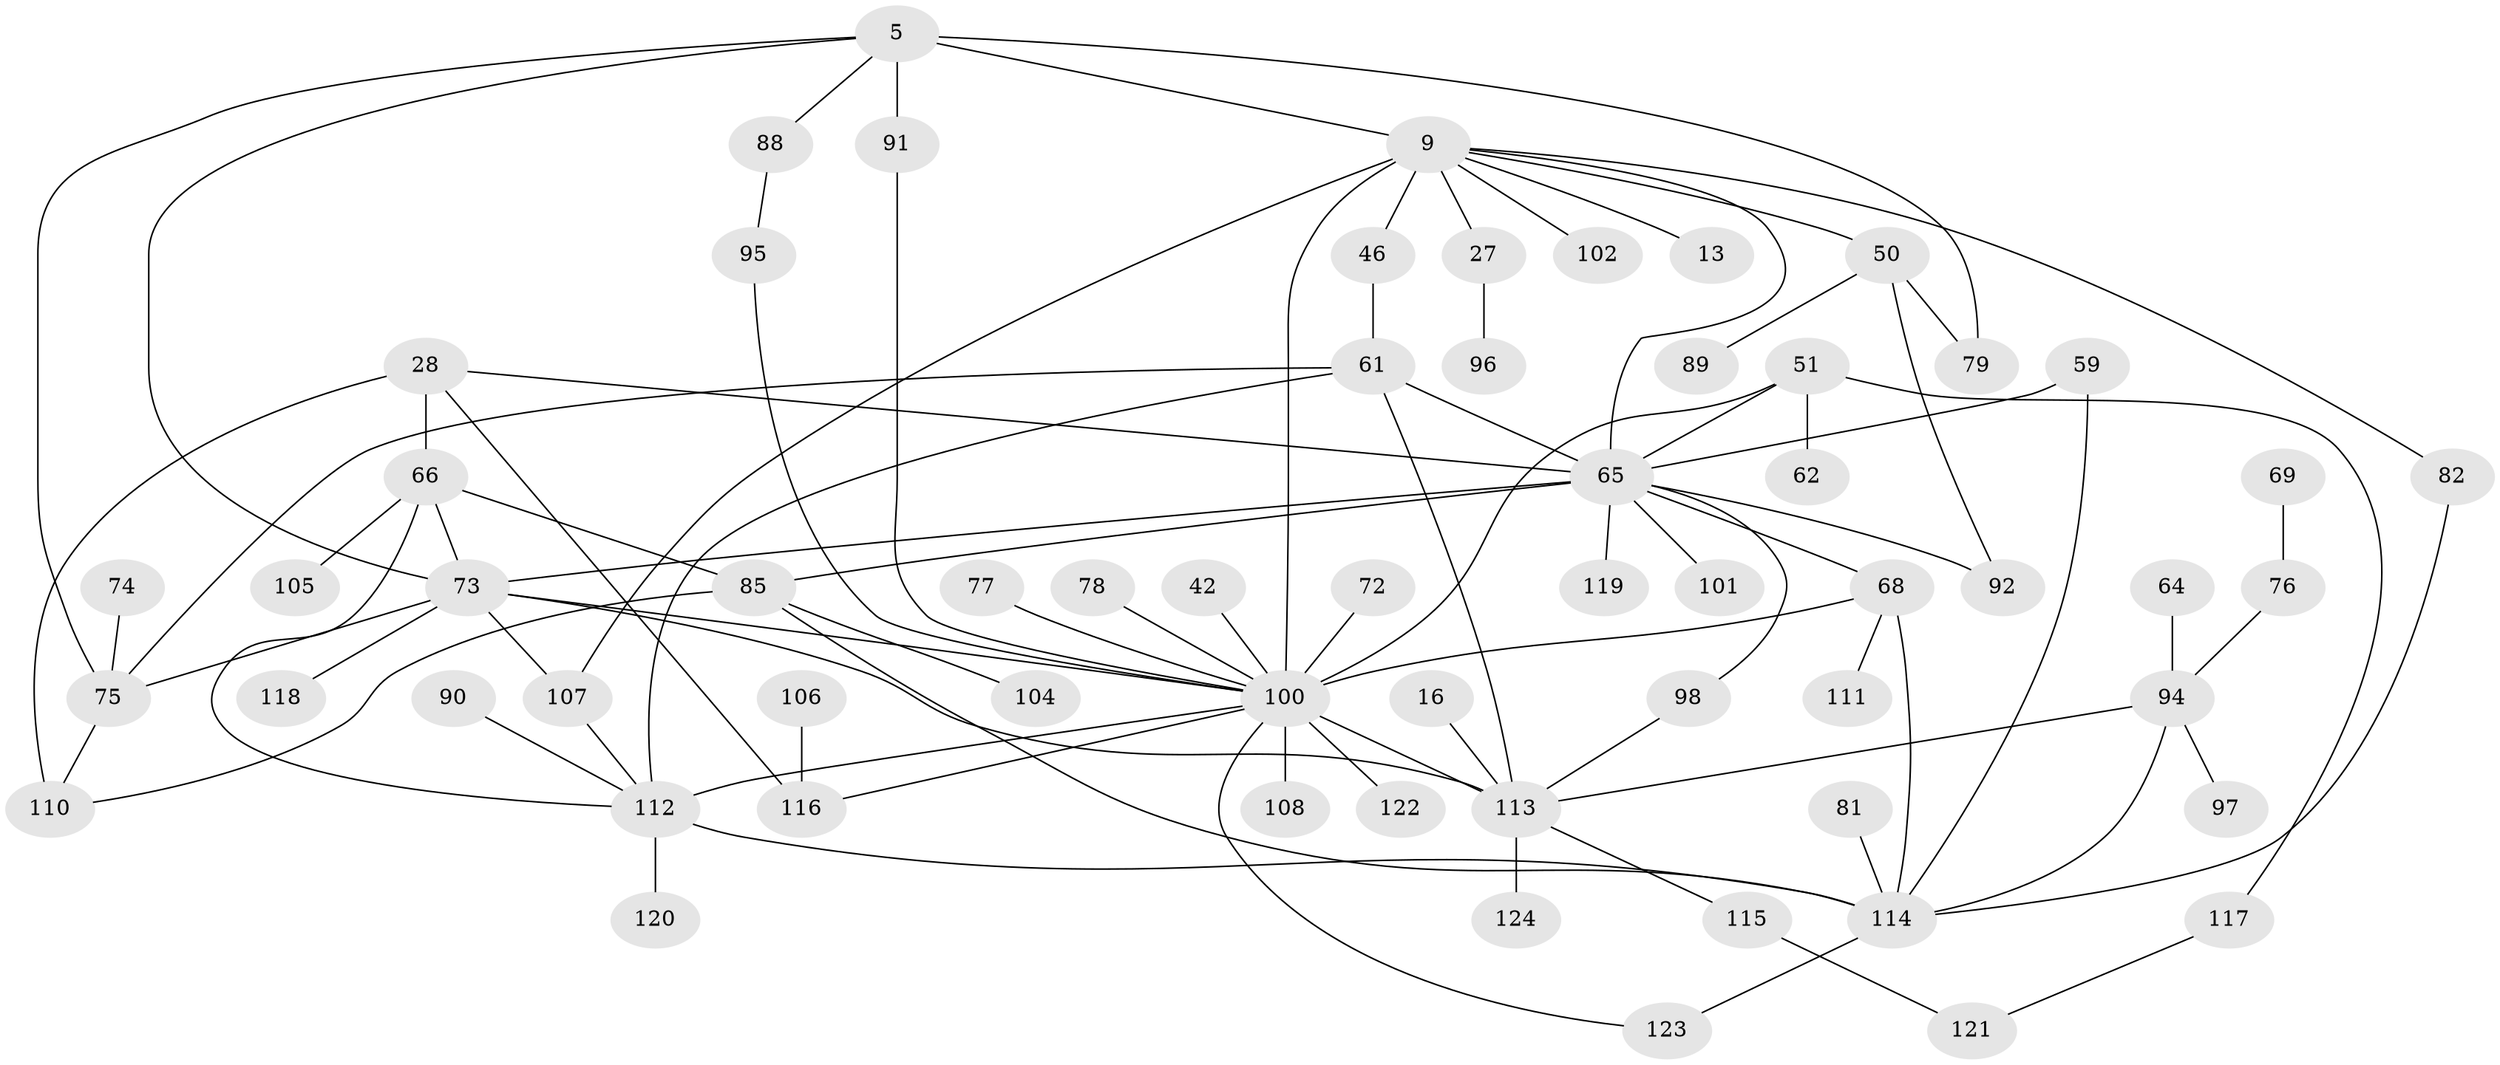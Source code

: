 // original degree distribution, {6: 0.04838709677419355, 8: 0.024193548387096774, 3: 0.21774193548387097, 4: 0.10483870967741936, 2: 0.27419354838709675, 5: 0.056451612903225805, 1: 0.2661290322580645, 7: 0.008064516129032258}
// Generated by graph-tools (version 1.1) at 2025/42/03/09/25 04:42:17]
// undirected, 62 vertices, 91 edges
graph export_dot {
graph [start="1"]
  node [color=gray90,style=filled];
  5;
  9 [super="+7"];
  13;
  16 [super="+6"];
  27;
  28;
  42;
  46;
  50;
  51;
  59;
  61 [super="+15"];
  62;
  64;
  65 [super="+22+41+29+19+25+35"];
  66 [super="+57"];
  68 [super="+49+58"];
  69;
  72;
  73 [super="+56"];
  74;
  75 [super="+4"];
  76 [super="+63"];
  77;
  78;
  79;
  81;
  82;
  85 [super="+60"];
  88;
  89;
  90;
  91 [super="+45"];
  92;
  94 [super="+8"];
  95;
  96;
  97;
  98;
  100 [super="+36+34+26+52+87"];
  101;
  102;
  104;
  105;
  106;
  107 [super="+71+21"];
  108;
  110 [super="+109"];
  111;
  112 [super="+84"];
  113 [super="+38+80+67"];
  114 [super="+83+70+99"];
  115 [super="+54+93"];
  116 [super="+103"];
  117;
  118;
  119;
  120;
  121;
  122;
  123;
  124;
  5 -- 88;
  5 -- 91 [weight=2];
  5 -- 9 [weight=2];
  5 -- 79;
  5 -- 75;
  5 -- 73;
  9 -- 13;
  9 -- 102;
  9 -- 46;
  9 -- 50;
  9 -- 82;
  9 -- 27;
  9 -- 100 [weight=2];
  9 -- 65;
  9 -- 107;
  16 -- 113;
  27 -- 96;
  28 -- 110 [weight=2];
  28 -- 65;
  28 -- 66;
  28 -- 116;
  42 -- 100;
  46 -- 61;
  50 -- 79;
  50 -- 89;
  50 -- 92;
  51 -- 62;
  51 -- 117;
  51 -- 100 [weight=2];
  51 -- 65;
  59 -- 65;
  59 -- 114;
  61 -- 75 [weight=2];
  61 -- 65;
  61 -- 112;
  61 -- 113 [weight=2];
  64 -- 94;
  65 -- 92;
  65 -- 98;
  65 -- 101;
  65 -- 119;
  65 -- 68;
  65 -- 73 [weight=2];
  65 -- 85;
  66 -- 112;
  66 -- 73;
  66 -- 105;
  66 -- 85;
  68 -- 111;
  68 -- 100 [weight=2];
  68 -- 114;
  69 -- 76;
  72 -- 100 [weight=2];
  73 -- 118;
  73 -- 100 [weight=3];
  73 -- 75;
  73 -- 107;
  73 -- 113;
  74 -- 75;
  75 -- 110;
  76 -- 94;
  77 -- 100;
  78 -- 100;
  81 -- 114;
  82 -- 114;
  85 -- 104;
  85 -- 110;
  85 -- 114;
  88 -- 95;
  90 -- 112;
  91 -- 100;
  94 -- 97;
  94 -- 113;
  94 -- 114;
  95 -- 100;
  98 -- 113;
  100 -- 108;
  100 -- 123;
  100 -- 116;
  100 -- 122;
  100 -- 112 [weight=2];
  100 -- 113 [weight=3];
  106 -- 116;
  107 -- 112;
  112 -- 120;
  112 -- 114;
  113 -- 115;
  113 -- 124;
  114 -- 123;
  115 -- 121;
  117 -- 121;
}
